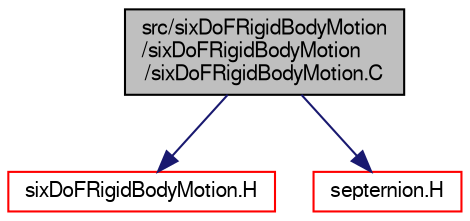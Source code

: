 digraph "src/sixDoFRigidBodyMotion/sixDoFRigidBodyMotion/sixDoFRigidBodyMotion.C"
{
  bgcolor="transparent";
  edge [fontname="FreeSans",fontsize="10",labelfontname="FreeSans",labelfontsize="10"];
  node [fontname="FreeSans",fontsize="10",shape=record];
  Node0 [label="src/sixDoFRigidBodyMotion\l/sixDoFRigidBodyMotion\l/sixDoFRigidBodyMotion.C",height=0.2,width=0.4,color="black", fillcolor="grey75", style="filled", fontcolor="black"];
  Node0 -> Node1 [color="midnightblue",fontsize="10",style="solid",fontname="FreeSans"];
  Node1 [label="sixDoFRigidBodyMotion.H",height=0.2,width=0.4,color="red",URL="$a14993.html"];
  Node0 -> Node189 [color="midnightblue",fontsize="10",style="solid",fontname="FreeSans"];
  Node189 [label="septernion.H",height=0.2,width=0.4,color="red",URL="$a12545.html"];
}
